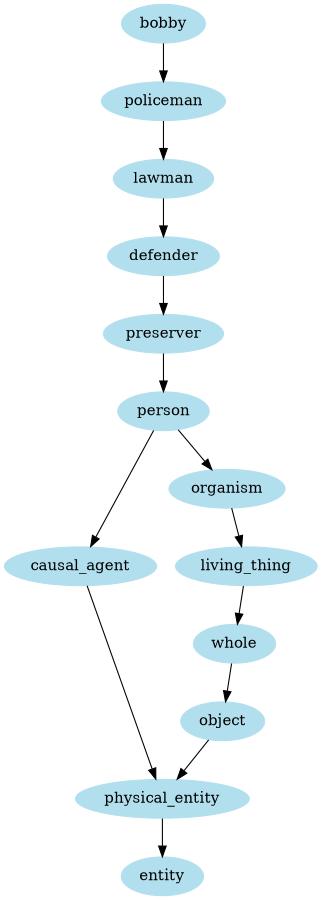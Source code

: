 digraph unix {
	node [color=lightblue2 style=filled]
	size="6,6"
	bobby -> policeman
	policeman -> lawman
	lawman -> defender
	defender -> preserver
	preserver -> person
	person -> causal_agent
	causal_agent -> physical_entity
	physical_entity -> entity
	person -> organism
	organism -> living_thing
	living_thing -> whole
	whole -> object
	object -> physical_entity
}
